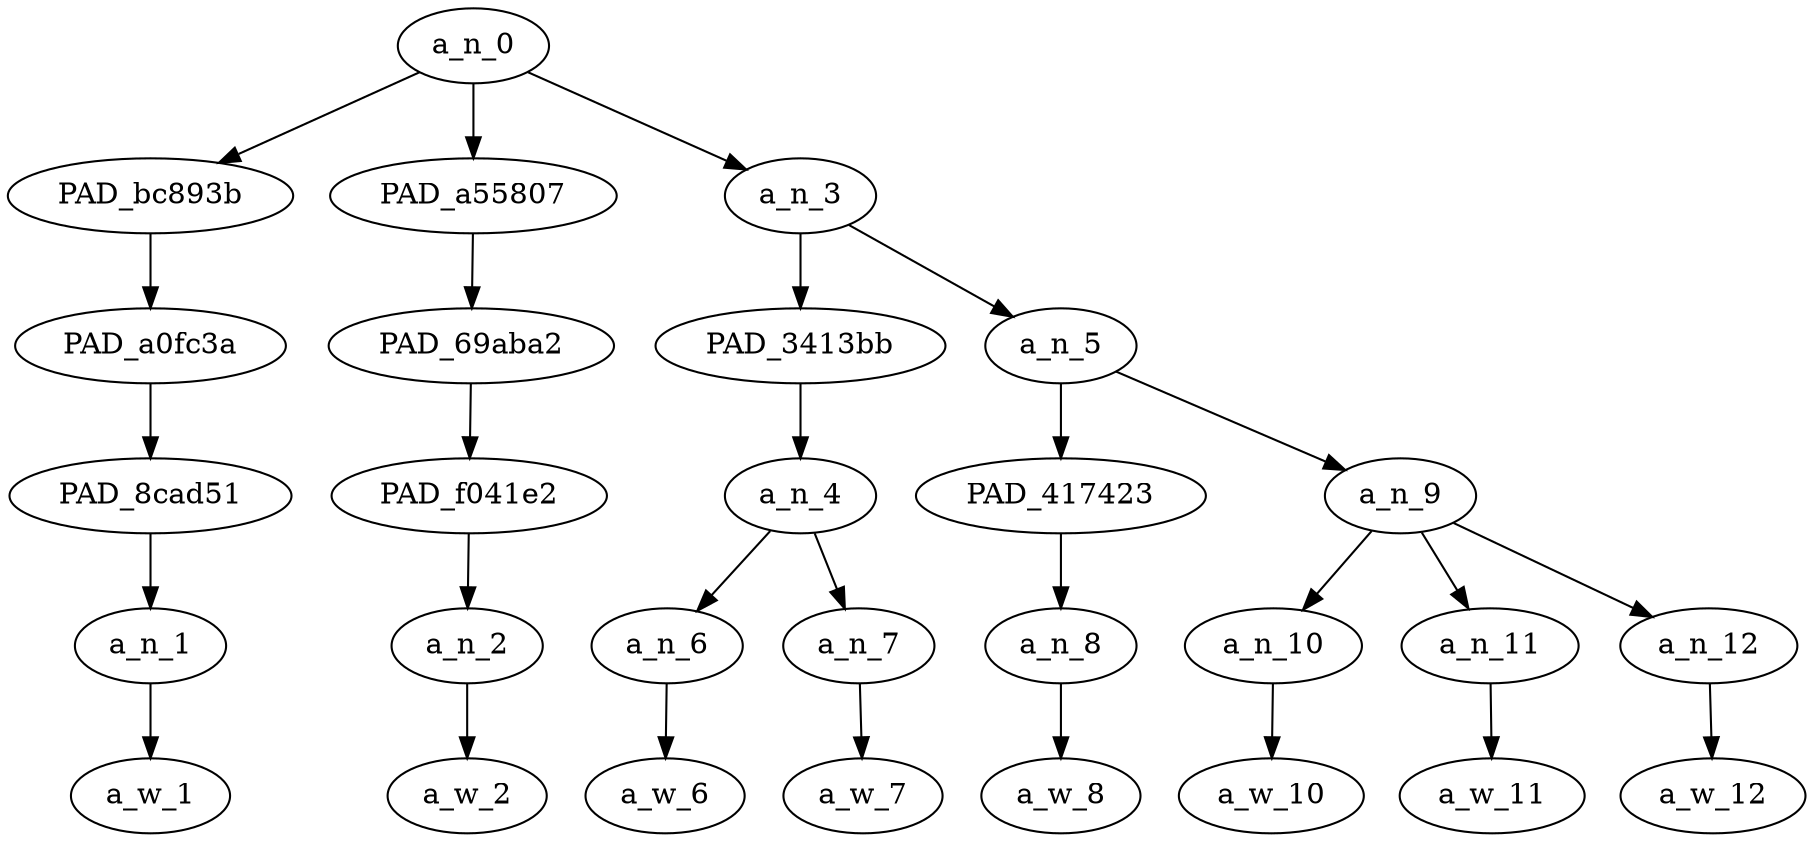 strict digraph "" {
	a_n_0	[div_dir=1,
		index=0,
		level=5,
		pos="1.5833333333333333,5!",
		text_span="[0, 1, 2, 3, 4, 5, 6, 7]",
		value=1.00000004];
	PAD_bc893b	[div_dir=1,
		index=0,
		level=4,
		pos="0.0,4!",
		text_span="[0]",
		value=0.18670695];
	a_n_0 -> PAD_bc893b;
	PAD_a55807	[div_dir=1,
		index=1,
		level=4,
		pos="1.0,4!",
		text_span="[1]",
		value=0.07319618];
	a_n_0 -> PAD_a55807;
	a_n_3	[div_dir=1,
		index=2,
		level=4,
		pos="3.75,4!",
		text_span="[2, 3, 4, 5, 6, 7]",
		value=0.73788858];
	a_n_0 -> a_n_3;
	PAD_a0fc3a	[div_dir=1,
		index=0,
		level=3,
		pos="0.0,3!",
		text_span="[0]",
		value=0.18670695];
	PAD_bc893b -> PAD_a0fc3a;
	PAD_8cad51	[div_dir=1,
		index=0,
		level=2,
		pos="0.0,2!",
		text_span="[0]",
		value=0.18670695];
	PAD_a0fc3a -> PAD_8cad51;
	a_n_1	[div_dir=1,
		index=0,
		level=1,
		pos="0.0,1!",
		text_span="[0]",
		value=0.18670695];
	PAD_8cad51 -> a_n_1;
	a_w_1	[div_dir=0,
		index=0,
		level=0,
		pos="0,0!",
		text_span="[0]",
		value=koko];
	a_n_1 -> a_w_1;
	PAD_69aba2	[div_dir=1,
		index=1,
		level=3,
		pos="1.0,3!",
		text_span="[1]",
		value=0.07319618];
	PAD_a55807 -> PAD_69aba2;
	PAD_f041e2	[div_dir=1,
		index=1,
		level=2,
		pos="1.0,2!",
		text_span="[1]",
		value=0.07319618];
	PAD_69aba2 -> PAD_f041e2;
	a_n_2	[div_dir=1,
		index=1,
		level=1,
		pos="1.0,1!",
		text_span="[1]",
		value=0.07319618];
	PAD_f041e2 -> a_n_2;
	a_w_2	[div_dir=0,
		index=1,
		level=0,
		pos="1,0!",
		text_span="[1]",
		value=probably];
	a_n_2 -> a_w_2;
	PAD_3413bb	[div_dir=-1,
		index=2,
		level=3,
		pos="2.5,3!",
		text_span="[2, 3]",
		value=0.14065596];
	a_n_3 -> PAD_3413bb;
	a_n_5	[div_dir=1,
		index=3,
		level=3,
		pos="5.0,3!",
		text_span="[4, 5, 6, 7]",
		value=0.59521391];
	a_n_3 -> a_n_5;
	a_n_4	[div_dir=-1,
		index=2,
		level=2,
		pos="2.5,2!",
		text_span="[2, 3]",
		value=0.14065596];
	PAD_3413bb -> a_n_4;
	a_n_6	[div_dir=-1,
		index=2,
		level=1,
		pos="2.0,1!",
		text_span="[2]",
		value=0.06525489];
	a_n_4 -> a_n_6;
	a_n_7	[div_dir=1,
		index=3,
		level=1,
		pos="3.0,1!",
		text_span="[3]",
		value=0.07529344];
	a_n_4 -> a_n_7;
	a_w_6	[div_dir=0,
		index=2,
		level=0,
		pos="2,0!",
		text_span="[2]",
		value=the];
	a_n_6 -> a_w_6;
	a_w_7	[div_dir=0,
		index=3,
		level=0,
		pos="3,0!",
		text_span="[3]",
		value=father];
	a_n_7 -> a_w_7;
	PAD_417423	[div_dir=-1,
		index=3,
		level=2,
		pos="4.0,2!",
		text_span="[4]",
		value=0.05392787];
	a_n_5 -> PAD_417423;
	a_n_9	[div_dir=1,
		index=4,
		level=2,
		pos="6.0,2!",
		text_span="[5, 6, 7]",
		value=0.53884973];
	a_n_5 -> a_n_9;
	a_n_8	[div_dir=-1,
		index=4,
		level=1,
		pos="4.0,1!",
		text_span="[4]",
		value=0.05392787];
	PAD_417423 -> a_n_8;
	a_w_8	[div_dir=0,
		index=4,
		level=0,
		pos="4,0!",
		text_span="[4]",
		value=of];
	a_n_8 -> a_w_8;
	a_n_10	[div_dir=1,
		index=5,
		level=1,
		pos="5.0,1!",
		text_span="[5]",
		value=0.08659807];
	a_n_9 -> a_n_10;
	a_n_11	[div_dir=1,
		index=6,
		level=1,
		pos="6.0,1!",
		text_span="[6]",
		value=0.32901822];
	a_n_9 -> a_n_11;
	a_n_12	[div_dir=1,
		index=7,
		level=1,
		pos="7.0,1!",
		text_span="[7]",
		value=0.12052244];
	a_n_9 -> a_n_12;
	a_w_10	[div_dir=0,
		index=5,
		level=0,
		pos="5,0!",
		text_span="[5]",
		value=these];
	a_n_10 -> a_w_10;
	a_w_11	[div_dir=0,
		index=6,
		level=0,
		pos="6,0!",
		text_span="[6]",
		value=nigger];
	a_n_11 -> a_w_11;
	a_w_12	[div_dir=0,
		index=7,
		level=0,
		pos="7,0!",
		text_span="[7]",
		value=kids];
	a_n_12 -> a_w_12;
}
